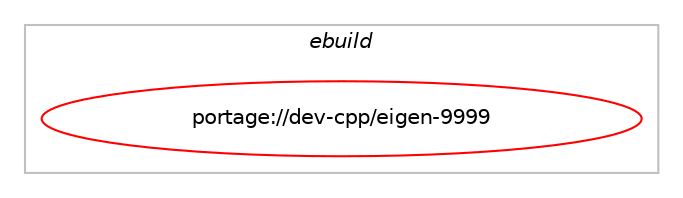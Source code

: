 digraph prolog {

# *************
# Graph options
# *************

newrank=true;
concentrate=true;
compound=true;
graph [rankdir=LR,fontname=Helvetica,fontsize=10,ranksep=1.5];#, ranksep=2.5, nodesep=0.2];
edge  [arrowhead=vee];
node  [fontname=Helvetica,fontsize=10];

# **********
# The ebuild
# **********

subgraph cluster_leftcol {
color=gray;
label=<<i>ebuild</i>>;
id [label="portage://dev-cpp/eigen-9999", color=red, width=4, href="../dev-cpp/eigen-9999.svg"];
}

# ****************
# The dependencies
# ****************

subgraph cluster_midcol {
color=gray;
label=<<i>dependencies</i>>;
subgraph cluster_compile {
fillcolor="#eeeeee";
style=filled;
label=<<i>compile</i>>;
# *** BEGIN UNKNOWN DEPENDENCY TYPE (TODO) ***
# id -> equal(use_conditional_group(positive,test,portage://dev-cpp/eigen-9999,[use_conditional_group(positive,cuda,portage://dev-cpp/eigen-9999,[use_conditional_group(negative,clang,portage://dev-cpp/eigen-9999,[package_dependency(portage://dev-cpp/eigen-9999,install,no,dev-util,nvidia-cuda-toolkit,none,[,,],[],[])]),use_conditional_group(positive,clang,portage://dev-cpp/eigen-9999,[package_dependency(portage://dev-cpp/eigen-9999,install,no,sys-devel,clang,none,[,,],[],[use(enable(llvm_targets_NVPTX),none)]),use_conditional_group(positive,openmp,portage://dev-cpp/eigen-9999,[package_dependency(portage://dev-cpp/eigen-9999,install,no,sys-libs,libomp,none,[,,],[],[use(enable(llvm_targets_NVPTX),none),use(enable(offload),none)])])])]),use_conditional_group(positive,hip,portage://dev-cpp/eigen-9999,[package_dependency(portage://dev-cpp/eigen-9999,install,no,dev-util,hip,none,[,,],[],[])]),use_conditional_group(positive,lapack,portage://dev-cpp/eigen-9999,[package_dependency(portage://dev-cpp/eigen-9999,install,no,virtual,lapacke,none,[,,],[],[])]),use_conditional_group(positive,boost,portage://dev-cpp/eigen-9999,[package_dependency(portage://dev-cpp/eigen-9999,install,no,dev-libs,boost,none,[,,],[],[])]),use_conditional_group(positive,adolc,portage://dev-cpp/eigen-9999,[package_dependency(portage://dev-cpp/eigen-9999,install,no,sci-libs,adolc,none,[,,],[],[use(enable(sparse),none)])]),use_conditional_group(positive,cholmod,portage://dev-cpp/eigen-9999,[package_dependency(portage://dev-cpp/eigen-9999,install,no,sci-libs,cholmod,none,[,,],any_same_slot,[])]),use_conditional_group(positive,fftw,portage://dev-cpp/eigen-9999,[package_dependency(portage://dev-cpp/eigen-9999,install,no,sci-libs,fftw,none,[,,],[],[])]),use_conditional_group(positive,spqr,portage://dev-cpp/eigen-9999,[package_dependency(portage://dev-cpp/eigen-9999,install,no,sci-libs,spqr,none,[,,],[],[])]),use_conditional_group(positive,klu,portage://dev-cpp/eigen-9999,[package_dependency(portage://dev-cpp/eigen-9999,install,no,sci-libs,klu,none,[,,],[],[])]),use_conditional_group(positive,opengl,portage://dev-cpp/eigen-9999,[package_dependency(portage://dev-cpp/eigen-9999,install,no,media-libs,freeglut,none,[,,],[],[]),package_dependency(portage://dev-cpp/eigen-9999,install,no,media-libs,glew,none,[,,],[],[]),package_dependency(portage://dev-cpp/eigen-9999,install,no,media-libs,libglvnd,none,[,,],[],[])]),use_conditional_group(positive,pastix,portage://dev-cpp/eigen-9999,[package_dependency(portage://dev-cpp/eigen-9999,install,no,sci-libs,pastix,none,[,,],[],[use(disable(mpi),none)])]),use_conditional_group(positive,sparsehash,portage://dev-cpp/eigen-9999,[use_conditional_group(positive,amd64,portage://dev-cpp/eigen-9999,[package_dependency(portage://dev-cpp/eigen-9999,install,no,dev-cpp,sparsehash,none,[,,],[],[])]),use_conditional_group(positive,arm64,portage://dev-cpp/eigen-9999,[package_dependency(portage://dev-cpp/eigen-9999,install,no,dev-cpp,sparsehash,none,[,,],[],[])]),use_conditional_group(positive,ppc64,portage://dev-cpp/eigen-9999,[package_dependency(portage://dev-cpp/eigen-9999,install,no,dev-cpp,sparsehash,none,[,,],[],[])]),use_conditional_group(positive,x86,portage://dev-cpp/eigen-9999,[package_dependency(portage://dev-cpp/eigen-9999,install,no,dev-cpp,sparsehash,none,[,,],[],[])])]),use_conditional_group(positive,superlu,portage://dev-cpp/eigen-9999,[package_dependency(portage://dev-cpp/eigen-9999,install,no,sci-libs,superlu,none,[,,],[],[])]),use_conditional_group(positive,umfpack,portage://dev-cpp/eigen-9999,[package_dependency(portage://dev-cpp/eigen-9999,install,no,sci-libs,umfpack,none,[,,],[],[])])]))
# *** END UNKNOWN DEPENDENCY TYPE (TODO) ***

# *** BEGIN UNKNOWN DEPENDENCY TYPE (TODO) ***
# id -> equal(package_dependency(portage://dev-cpp/eigen-9999,install,strong,sys-devel,llvm,none,[,,],[slot(0)],[]))
# *** END UNKNOWN DEPENDENCY TYPE (TODO) ***

}
subgraph cluster_compileandrun {
fillcolor="#eeeeee";
style=filled;
label=<<i>compile and run</i>>;
}
subgraph cluster_run {
fillcolor="#eeeeee";
style=filled;
label=<<i>run</i>>;
}
}

# **************
# The candidates
# **************

subgraph cluster_choices {
rank=same;
color=gray;
label=<<i>candidates</i>>;

}

}

